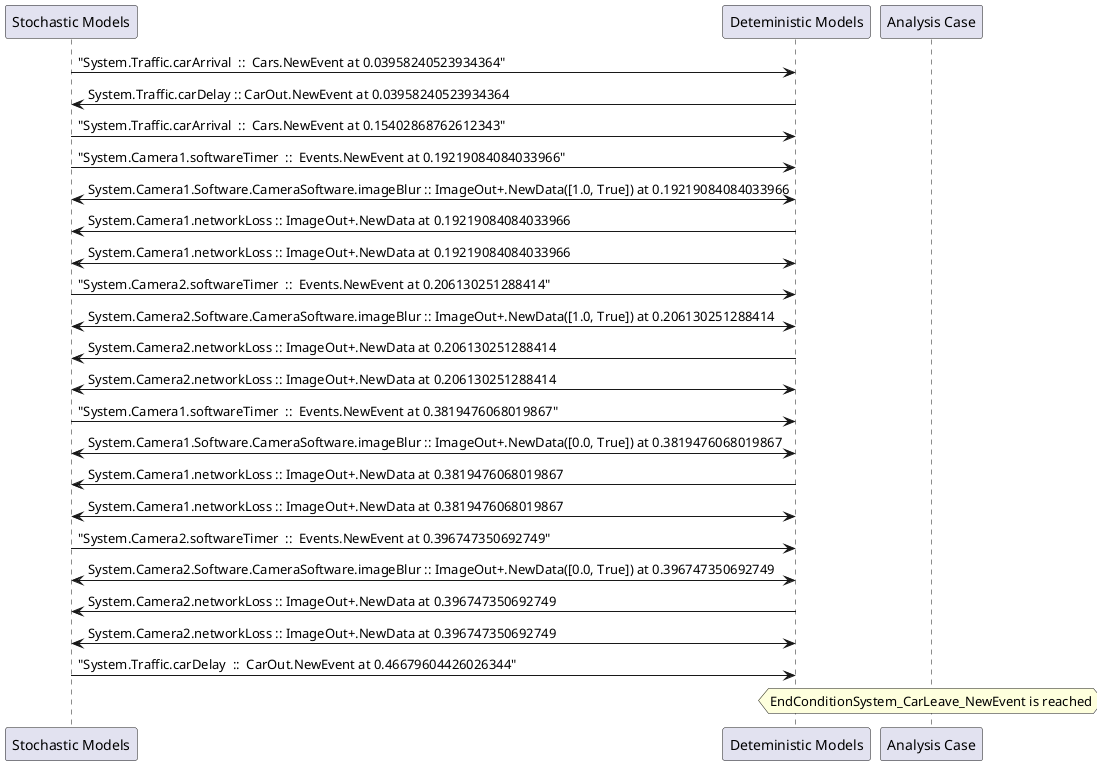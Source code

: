 
	@startuml
	participant "Stochastic Models" as stochmodel
	participant "Deteministic Models" as detmodel
	participant "Analysis Case" as analysis
	{17365_stop} stochmodel -> detmodel : "System.Traffic.carArrival  ::  Cars.NewEvent at 0.03958240523934364"
{17377_start} detmodel -> stochmodel : System.Traffic.carDelay :: CarOut.NewEvent at 0.03958240523934364
{17366_stop} stochmodel -> detmodel : "System.Traffic.carArrival  ::  Cars.NewEvent at 0.15402868762612343"
{17333_stop} stochmodel -> detmodel : "System.Camera1.softwareTimer  ::  Events.NewEvent at 0.19219084084033966"
detmodel <-> stochmodel : System.Camera1.Software.CameraSoftware.imageBlur :: ImageOut+.NewData([1.0, True]) at 0.19219084084033966
detmodel -> stochmodel : System.Camera1.networkLoss :: ImageOut+.NewData at 0.19219084084033966
detmodel <-> stochmodel : System.Camera1.networkLoss :: ImageOut+.NewData at 0.19219084084033966
{17349_stop} stochmodel -> detmodel : "System.Camera2.softwareTimer  ::  Events.NewEvent at 0.206130251288414"
detmodel <-> stochmodel : System.Camera2.Software.CameraSoftware.imageBlur :: ImageOut+.NewData([1.0, True]) at 0.206130251288414
detmodel -> stochmodel : System.Camera2.networkLoss :: ImageOut+.NewData at 0.206130251288414
detmodel <-> stochmodel : System.Camera2.networkLoss :: ImageOut+.NewData at 0.206130251288414
{17334_stop} stochmodel -> detmodel : "System.Camera1.softwareTimer  ::  Events.NewEvent at 0.3819476068019867"
detmodel <-> stochmodel : System.Camera1.Software.CameraSoftware.imageBlur :: ImageOut+.NewData([0.0, True]) at 0.3819476068019867
detmodel -> stochmodel : System.Camera1.networkLoss :: ImageOut+.NewData at 0.3819476068019867
detmodel <-> stochmodel : System.Camera1.networkLoss :: ImageOut+.NewData at 0.3819476068019867
{17350_stop} stochmodel -> detmodel : "System.Camera2.softwareTimer  ::  Events.NewEvent at 0.396747350692749"
detmodel <-> stochmodel : System.Camera2.Software.CameraSoftware.imageBlur :: ImageOut+.NewData([0.0, True]) at 0.396747350692749
detmodel -> stochmodel : System.Camera2.networkLoss :: ImageOut+.NewData at 0.396747350692749
detmodel <-> stochmodel : System.Camera2.networkLoss :: ImageOut+.NewData at 0.396747350692749
{17377_stop} stochmodel -> detmodel : "System.Traffic.carDelay  ::  CarOut.NewEvent at 0.46679604426026344"
{17377_start} <-> {17377_stop} : delay
hnote over analysis 
EndConditionSystem_CarLeave_NewEvent is reached
endnote
@enduml